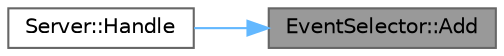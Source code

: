 digraph "EventSelector::Add"
{
 // LATEX_PDF_SIZE
  bgcolor="transparent";
  edge [fontname=Helvetica,fontsize=10,labelfontname=Helvetica,labelfontsize=10];
  node [fontname=Helvetica,fontsize=10,shape=box,height=0.2,width=0.4];
  rankdir="RL";
  Node1 [id="Node000001",label="EventSelector::Add",height=0.2,width=0.4,color="gray40", fillcolor="grey60", style="filled", fontcolor="black",tooltip="Добавляет дескриптор файла в массив."];
  Node1 -> Node2 [id="edge1_Node000001_Node000002",dir="back",color="steelblue1",style="solid",tooltip=" "];
  Node2 [id="Node000002",label="Server::Handle",height=0.2,width=0.4,color="grey40", fillcolor="white", style="filled",URL="$class_server.html#aa8a2b033575df088c0716ba949875c63",tooltip="Абстрактный метод для обработки событий."];
}
